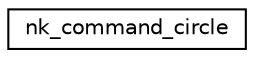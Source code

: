 digraph "Graphical Class Hierarchy"
{
 // LATEX_PDF_SIZE
  edge [fontname="Helvetica",fontsize="10",labelfontname="Helvetica",labelfontsize="10"];
  node [fontname="Helvetica",fontsize="10",shape=record];
  rankdir="LR";
  Node0 [label="nk_command_circle",height=0.2,width=0.4,color="black", fillcolor="white", style="filled",URL="$structnk__command__circle.html",tooltip=" "];
}
